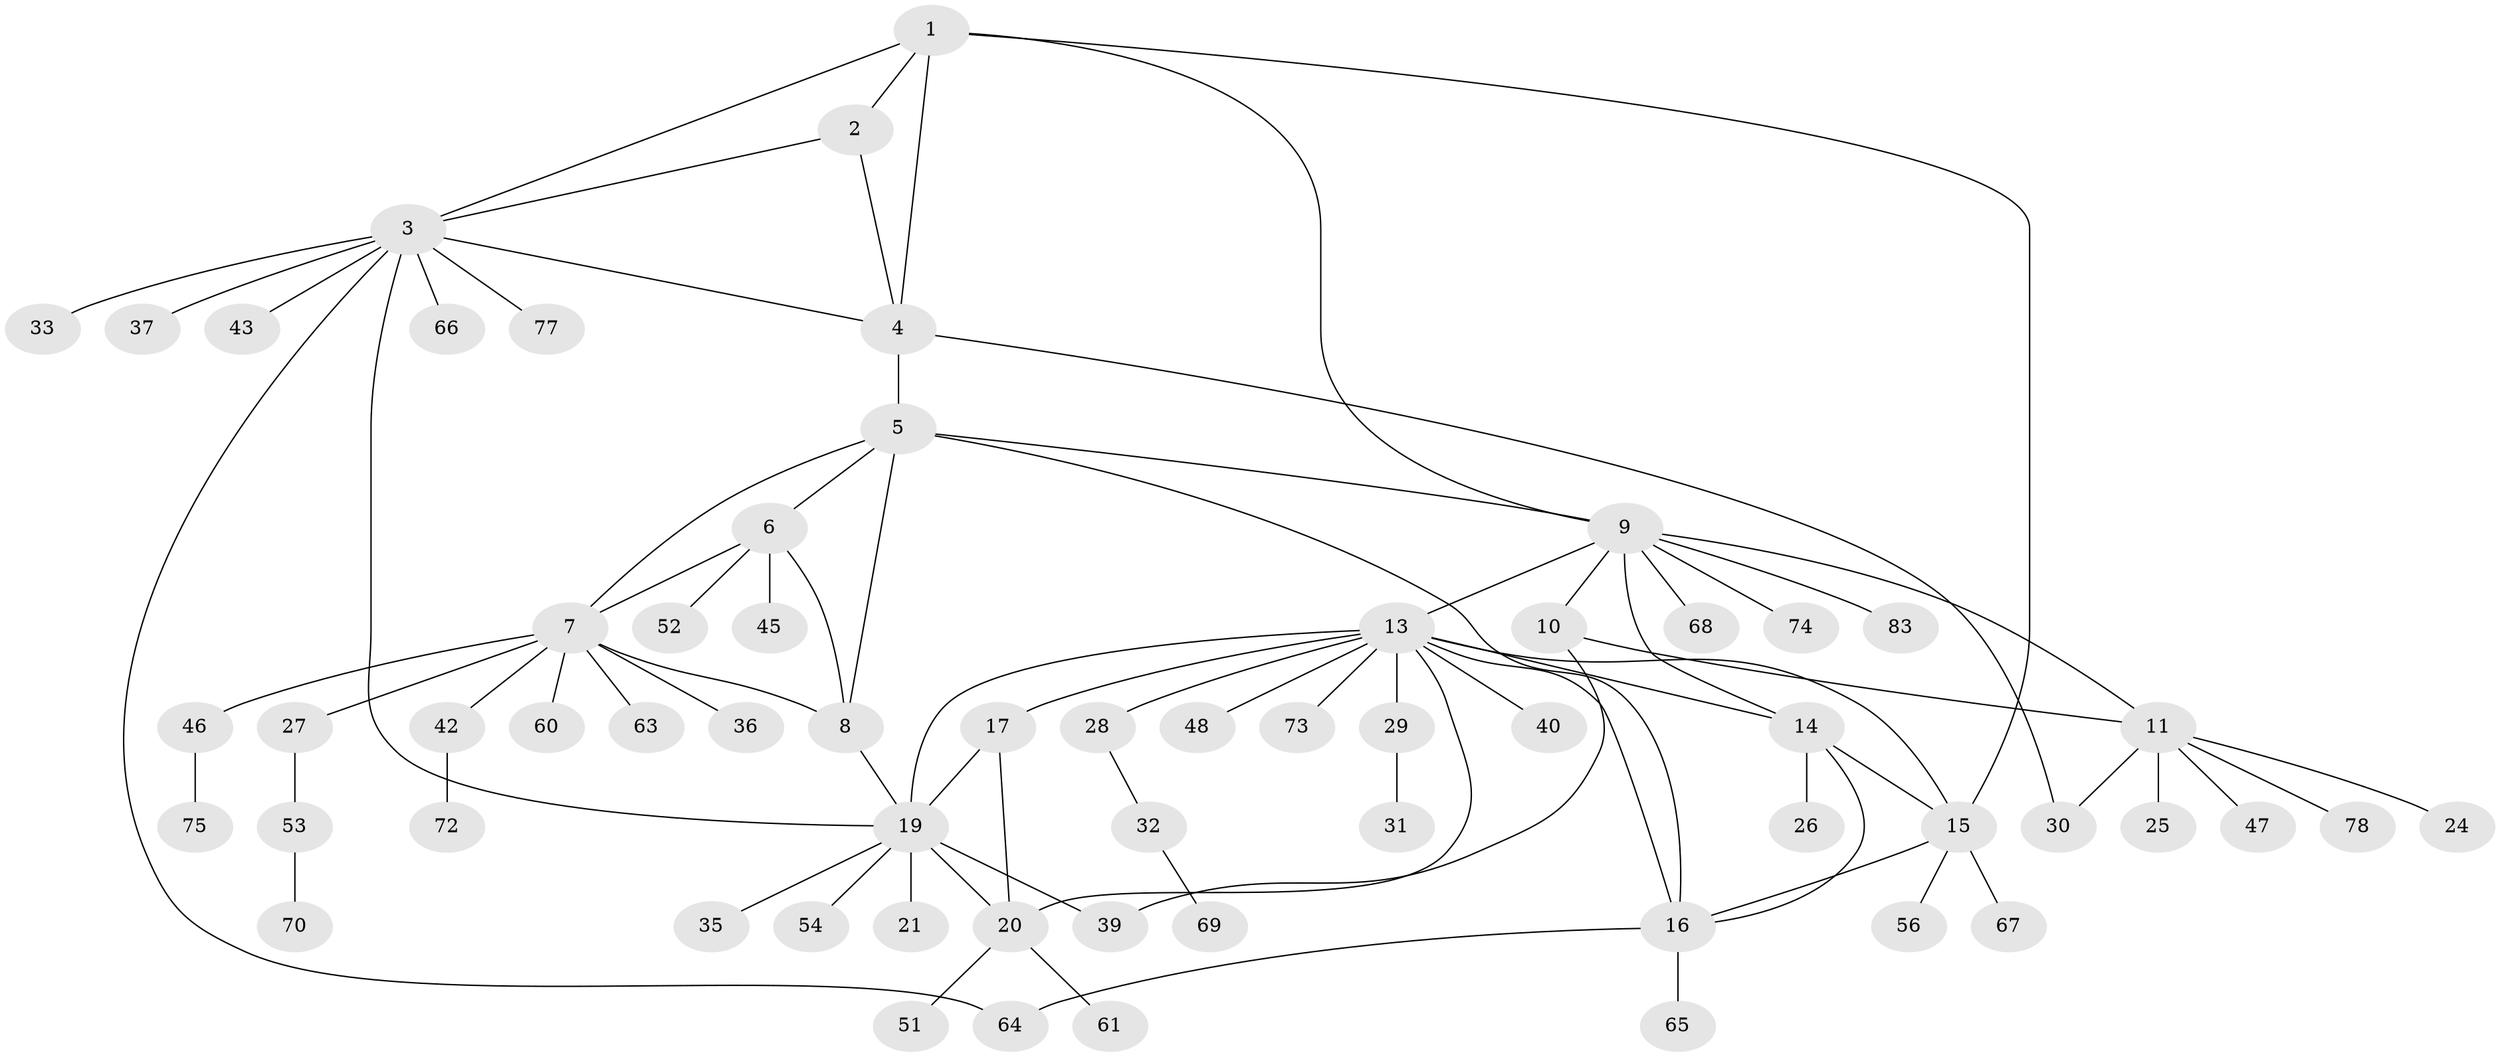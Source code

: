 // Generated by graph-tools (version 1.1) at 2025/52/02/27/25 19:52:17]
// undirected, 62 vertices, 83 edges
graph export_dot {
graph [start="1"]
  node [color=gray90,style=filled];
  1 [super="+76"];
  2;
  3 [super="+44"];
  4 [super="+80"];
  5 [super="+22"];
  6 [super="+23"];
  7 [super="+49"];
  8;
  9 [super="+12"];
  10;
  11 [super="+38"];
  13 [super="+18"];
  14 [super="+71"];
  15 [super="+79"];
  16 [super="+58"];
  17;
  19 [super="+41"];
  20 [super="+81"];
  21;
  24;
  25;
  26;
  27 [super="+62"];
  28;
  29 [super="+34"];
  30;
  31;
  32 [super="+55"];
  33;
  35;
  36 [super="+59"];
  37 [super="+82"];
  39 [super="+50"];
  40;
  42;
  43;
  45;
  46;
  47;
  48;
  51;
  52;
  53 [super="+57"];
  54;
  56;
  60;
  61;
  63;
  64;
  65;
  66;
  67;
  68;
  69;
  70;
  72;
  73;
  74;
  75;
  77;
  78;
  83;
  1 -- 2;
  1 -- 3;
  1 -- 4;
  1 -- 15;
  1 -- 9;
  2 -- 3;
  2 -- 4;
  3 -- 4;
  3 -- 19;
  3 -- 33;
  3 -- 37;
  3 -- 43;
  3 -- 66;
  3 -- 77;
  3 -- 64;
  4 -- 5;
  4 -- 30;
  5 -- 6;
  5 -- 7;
  5 -- 8;
  5 -- 16;
  5 -- 9;
  6 -- 7;
  6 -- 8;
  6 -- 45;
  6 -- 52;
  7 -- 8;
  7 -- 27;
  7 -- 36;
  7 -- 42;
  7 -- 46;
  7 -- 60;
  7 -- 63;
  8 -- 19;
  9 -- 10 [weight=2];
  9 -- 11 [weight=2];
  9 -- 14;
  9 -- 68;
  9 -- 74;
  9 -- 13;
  9 -- 83;
  10 -- 11;
  10 -- 39;
  11 -- 24;
  11 -- 25;
  11 -- 30;
  11 -- 78;
  11 -- 47;
  13 -- 14;
  13 -- 15;
  13 -- 16;
  13 -- 28;
  13 -- 40;
  13 -- 73;
  13 -- 48;
  13 -- 17;
  13 -- 19;
  13 -- 20;
  13 -- 29;
  14 -- 15;
  14 -- 16;
  14 -- 26;
  15 -- 16;
  15 -- 56;
  15 -- 67;
  16 -- 64;
  16 -- 65;
  17 -- 19;
  17 -- 20;
  19 -- 20;
  19 -- 21;
  19 -- 35;
  19 -- 39;
  19 -- 54;
  20 -- 51;
  20 -- 61;
  27 -- 53;
  28 -- 32;
  29 -- 31;
  32 -- 69;
  42 -- 72;
  46 -- 75;
  53 -- 70;
}
